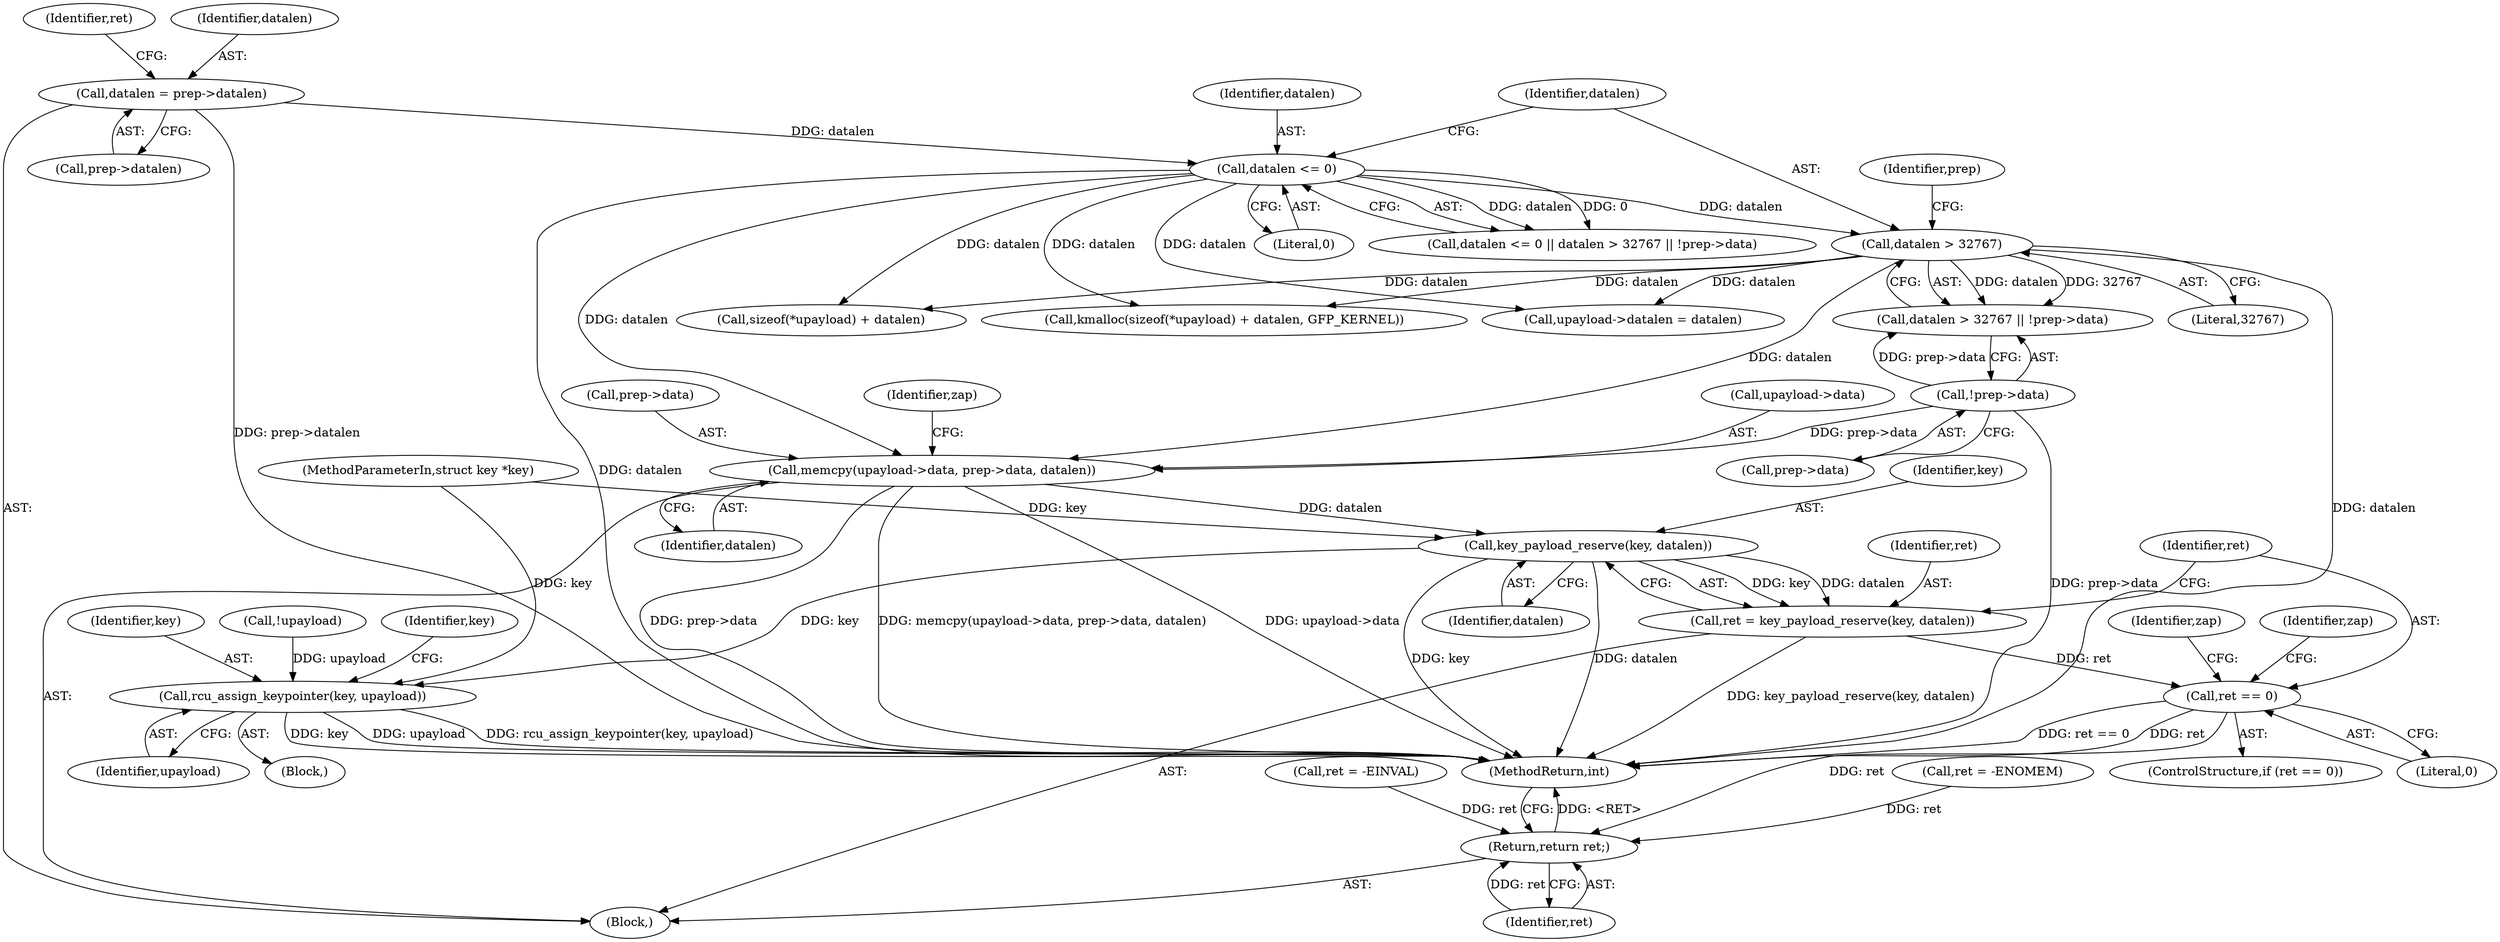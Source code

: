 digraph "0_linux_096fe9eaea40a17e125569f9e657e34cdb6d73bd_1@API" {
"1000156" [label="(Call,memcpy(upayload->data, prep->data, datalen))"];
"1000129" [label="(Call,!prep->data)"];
"1000122" [label="(Call,datalen <= 0)"];
"1000110" [label="(Call,datalen = prep->datalen)"];
"1000126" [label="(Call,datalen > 32767)"];
"1000169" [label="(Call,key_payload_reserve(key, datalen))"];
"1000167" [label="(Call,ret = key_payload_reserve(key, datalen))"];
"1000173" [label="(Call,ret == 0)"];
"1000200" [label="(Return,return ret;)"];
"1000186" [label="(Call,rcu_assign_keypointer(key, upayload))"];
"1000173" [label="(Call,ret == 0)"];
"1000116" [label="(Call,ret = -EINVAL)"];
"1000124" [label="(Literal,0)"];
"1000156" [label="(Call,memcpy(upayload->data, prep->data, datalen))"];
"1000128" [label="(Literal,32767)"];
"1000168" [label="(Identifier,ret)"];
"1000141" [label="(Call,sizeof(*upayload) + datalen)"];
"1000200" [label="(Return,return ret;)"];
"1000186" [label="(Call,rcu_assign_keypointer(key, upayload))"];
"1000134" [label="(Call,ret = -ENOMEM)"];
"1000123" [label="(Identifier,datalen)"];
"1000195" [label="(Identifier,zap)"];
"1000125" [label="(Call,datalen > 32767 || !prep->data)"];
"1000174" [label="(Identifier,ret)"];
"1000191" [label="(Identifier,key)"];
"1000140" [label="(Call,kmalloc(sizeof(*upayload) + datalen, GFP_KERNEL))"];
"1000110" [label="(Call,datalen = prep->datalen)"];
"1000187" [label="(Identifier,key)"];
"1000129" [label="(Call,!prep->data)"];
"1000171" [label="(Identifier,datalen)"];
"1000157" [label="(Call,upayload->data)"];
"1000127" [label="(Identifier,datalen)"];
"1000126" [label="(Call,datalen > 32767)"];
"1000130" [label="(Call,prep->data)"];
"1000178" [label="(Identifier,zap)"];
"1000201" [label="(Identifier,ret)"];
"1000117" [label="(Identifier,ret)"];
"1000176" [label="(Block,)"];
"1000170" [label="(Identifier,key)"];
"1000106" [label="(Block,)"];
"1000121" [label="(Call,datalen <= 0 || datalen > 32767 || !prep->data)"];
"1000112" [label="(Call,prep->datalen)"];
"1000111" [label="(Identifier,datalen)"];
"1000175" [label="(Literal,0)"];
"1000148" [label="(Call,!upayload)"];
"1000163" [label="(Identifier,datalen)"];
"1000122" [label="(Call,datalen <= 0)"];
"1000188" [label="(Identifier,upayload)"];
"1000172" [label="(ControlStructure,if (ret == 0))"];
"1000160" [label="(Call,prep->data)"];
"1000202" [label="(MethodReturn,int)"];
"1000131" [label="(Identifier,prep)"];
"1000167" [label="(Call,ret = key_payload_reserve(key, datalen))"];
"1000104" [label="(MethodParameterIn,struct key *key)"];
"1000151" [label="(Call,upayload->datalen = datalen)"];
"1000169" [label="(Call,key_payload_reserve(key, datalen))"];
"1000165" [label="(Identifier,zap)"];
"1000156" -> "1000106"  [label="AST: "];
"1000156" -> "1000163"  [label="CFG: "];
"1000157" -> "1000156"  [label="AST: "];
"1000160" -> "1000156"  [label="AST: "];
"1000163" -> "1000156"  [label="AST: "];
"1000165" -> "1000156"  [label="CFG: "];
"1000156" -> "1000202"  [label="DDG: upayload->data"];
"1000156" -> "1000202"  [label="DDG: prep->data"];
"1000156" -> "1000202"  [label="DDG: memcpy(upayload->data, prep->data, datalen)"];
"1000129" -> "1000156"  [label="DDG: prep->data"];
"1000122" -> "1000156"  [label="DDG: datalen"];
"1000126" -> "1000156"  [label="DDG: datalen"];
"1000156" -> "1000169"  [label="DDG: datalen"];
"1000129" -> "1000125"  [label="AST: "];
"1000129" -> "1000130"  [label="CFG: "];
"1000130" -> "1000129"  [label="AST: "];
"1000125" -> "1000129"  [label="CFG: "];
"1000129" -> "1000202"  [label="DDG: prep->data"];
"1000129" -> "1000125"  [label="DDG: prep->data"];
"1000122" -> "1000121"  [label="AST: "];
"1000122" -> "1000124"  [label="CFG: "];
"1000123" -> "1000122"  [label="AST: "];
"1000124" -> "1000122"  [label="AST: "];
"1000127" -> "1000122"  [label="CFG: "];
"1000121" -> "1000122"  [label="CFG: "];
"1000122" -> "1000202"  [label="DDG: datalen"];
"1000122" -> "1000121"  [label="DDG: datalen"];
"1000122" -> "1000121"  [label="DDG: 0"];
"1000110" -> "1000122"  [label="DDG: datalen"];
"1000122" -> "1000126"  [label="DDG: datalen"];
"1000122" -> "1000140"  [label="DDG: datalen"];
"1000122" -> "1000141"  [label="DDG: datalen"];
"1000122" -> "1000151"  [label="DDG: datalen"];
"1000110" -> "1000106"  [label="AST: "];
"1000110" -> "1000112"  [label="CFG: "];
"1000111" -> "1000110"  [label="AST: "];
"1000112" -> "1000110"  [label="AST: "];
"1000117" -> "1000110"  [label="CFG: "];
"1000110" -> "1000202"  [label="DDG: prep->datalen"];
"1000126" -> "1000125"  [label="AST: "];
"1000126" -> "1000128"  [label="CFG: "];
"1000127" -> "1000126"  [label="AST: "];
"1000128" -> "1000126"  [label="AST: "];
"1000131" -> "1000126"  [label="CFG: "];
"1000125" -> "1000126"  [label="CFG: "];
"1000126" -> "1000202"  [label="DDG: datalen"];
"1000126" -> "1000125"  [label="DDG: datalen"];
"1000126" -> "1000125"  [label="DDG: 32767"];
"1000126" -> "1000140"  [label="DDG: datalen"];
"1000126" -> "1000141"  [label="DDG: datalen"];
"1000126" -> "1000151"  [label="DDG: datalen"];
"1000169" -> "1000167"  [label="AST: "];
"1000169" -> "1000171"  [label="CFG: "];
"1000170" -> "1000169"  [label="AST: "];
"1000171" -> "1000169"  [label="AST: "];
"1000167" -> "1000169"  [label="CFG: "];
"1000169" -> "1000202"  [label="DDG: datalen"];
"1000169" -> "1000202"  [label="DDG: key"];
"1000169" -> "1000167"  [label="DDG: key"];
"1000169" -> "1000167"  [label="DDG: datalen"];
"1000104" -> "1000169"  [label="DDG: key"];
"1000169" -> "1000186"  [label="DDG: key"];
"1000167" -> "1000106"  [label="AST: "];
"1000168" -> "1000167"  [label="AST: "];
"1000174" -> "1000167"  [label="CFG: "];
"1000167" -> "1000202"  [label="DDG: key_payload_reserve(key, datalen)"];
"1000167" -> "1000173"  [label="DDG: ret"];
"1000173" -> "1000172"  [label="AST: "];
"1000173" -> "1000175"  [label="CFG: "];
"1000174" -> "1000173"  [label="AST: "];
"1000175" -> "1000173"  [label="AST: "];
"1000178" -> "1000173"  [label="CFG: "];
"1000195" -> "1000173"  [label="CFG: "];
"1000173" -> "1000202"  [label="DDG: ret == 0"];
"1000173" -> "1000202"  [label="DDG: ret"];
"1000173" -> "1000200"  [label="DDG: ret"];
"1000200" -> "1000106"  [label="AST: "];
"1000200" -> "1000201"  [label="CFG: "];
"1000201" -> "1000200"  [label="AST: "];
"1000202" -> "1000200"  [label="CFG: "];
"1000200" -> "1000202"  [label="DDG: <RET>"];
"1000201" -> "1000200"  [label="DDG: ret"];
"1000116" -> "1000200"  [label="DDG: ret"];
"1000134" -> "1000200"  [label="DDG: ret"];
"1000186" -> "1000176"  [label="AST: "];
"1000186" -> "1000188"  [label="CFG: "];
"1000187" -> "1000186"  [label="AST: "];
"1000188" -> "1000186"  [label="AST: "];
"1000191" -> "1000186"  [label="CFG: "];
"1000186" -> "1000202"  [label="DDG: upayload"];
"1000186" -> "1000202"  [label="DDG: rcu_assign_keypointer(key, upayload)"];
"1000186" -> "1000202"  [label="DDG: key"];
"1000104" -> "1000186"  [label="DDG: key"];
"1000148" -> "1000186"  [label="DDG: upayload"];
}

